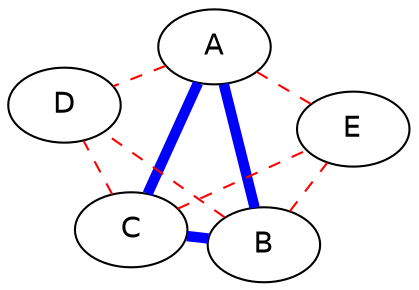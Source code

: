 graph Quorum {
        bgcolor="transparent";
        node [fontname="Helvetica"];
        layout=fdp;
                
        Node1 [label="A"];
        Node2 [label="B"];
        Node3 [label="C"];

        Node4 [label="D"];
        Node5 [label="E"];
        
        {
                edge [penwidth=5, color=blue];

                Node1 -- Node2;
                Node1 -- Node3;
                Node2 -- Node3;               
        }
             
        {
                edge [color=red, style=dashed];
                
                Node3 -- Node4;                
                Node3 -- Node5;               
                Node1 -- Node4;
                Node1 -- Node5;
                Node2 -- Node4;
                Node2 -- Node5;
        }
}
